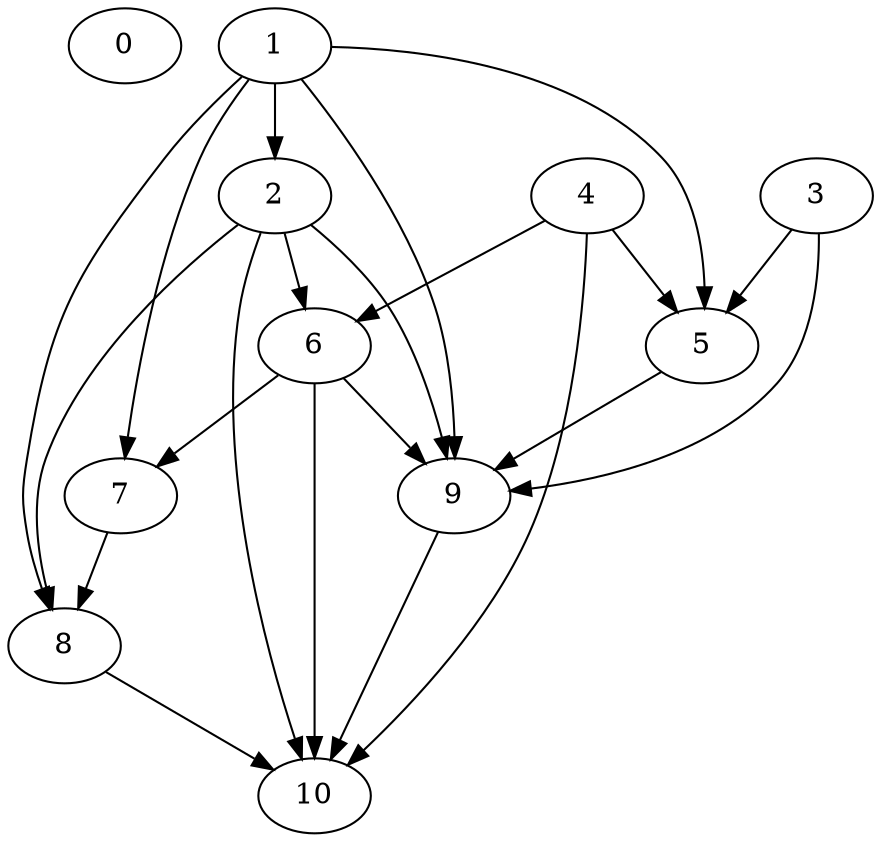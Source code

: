 digraph G {
 0;
 1;
 1->2
 1->5
 1->7
 1->8
 1->9
 2;
 2->6
 2->8
 2->9
 2->10
 3;
 3->5
 3->9
 4;
 4->5
 4->6
 4->10
 5;
 5->9
 6;
 6->7
 6->9
 6->10
 7;
 7->8
 8;
 8->10
 9;
 9->10
}
